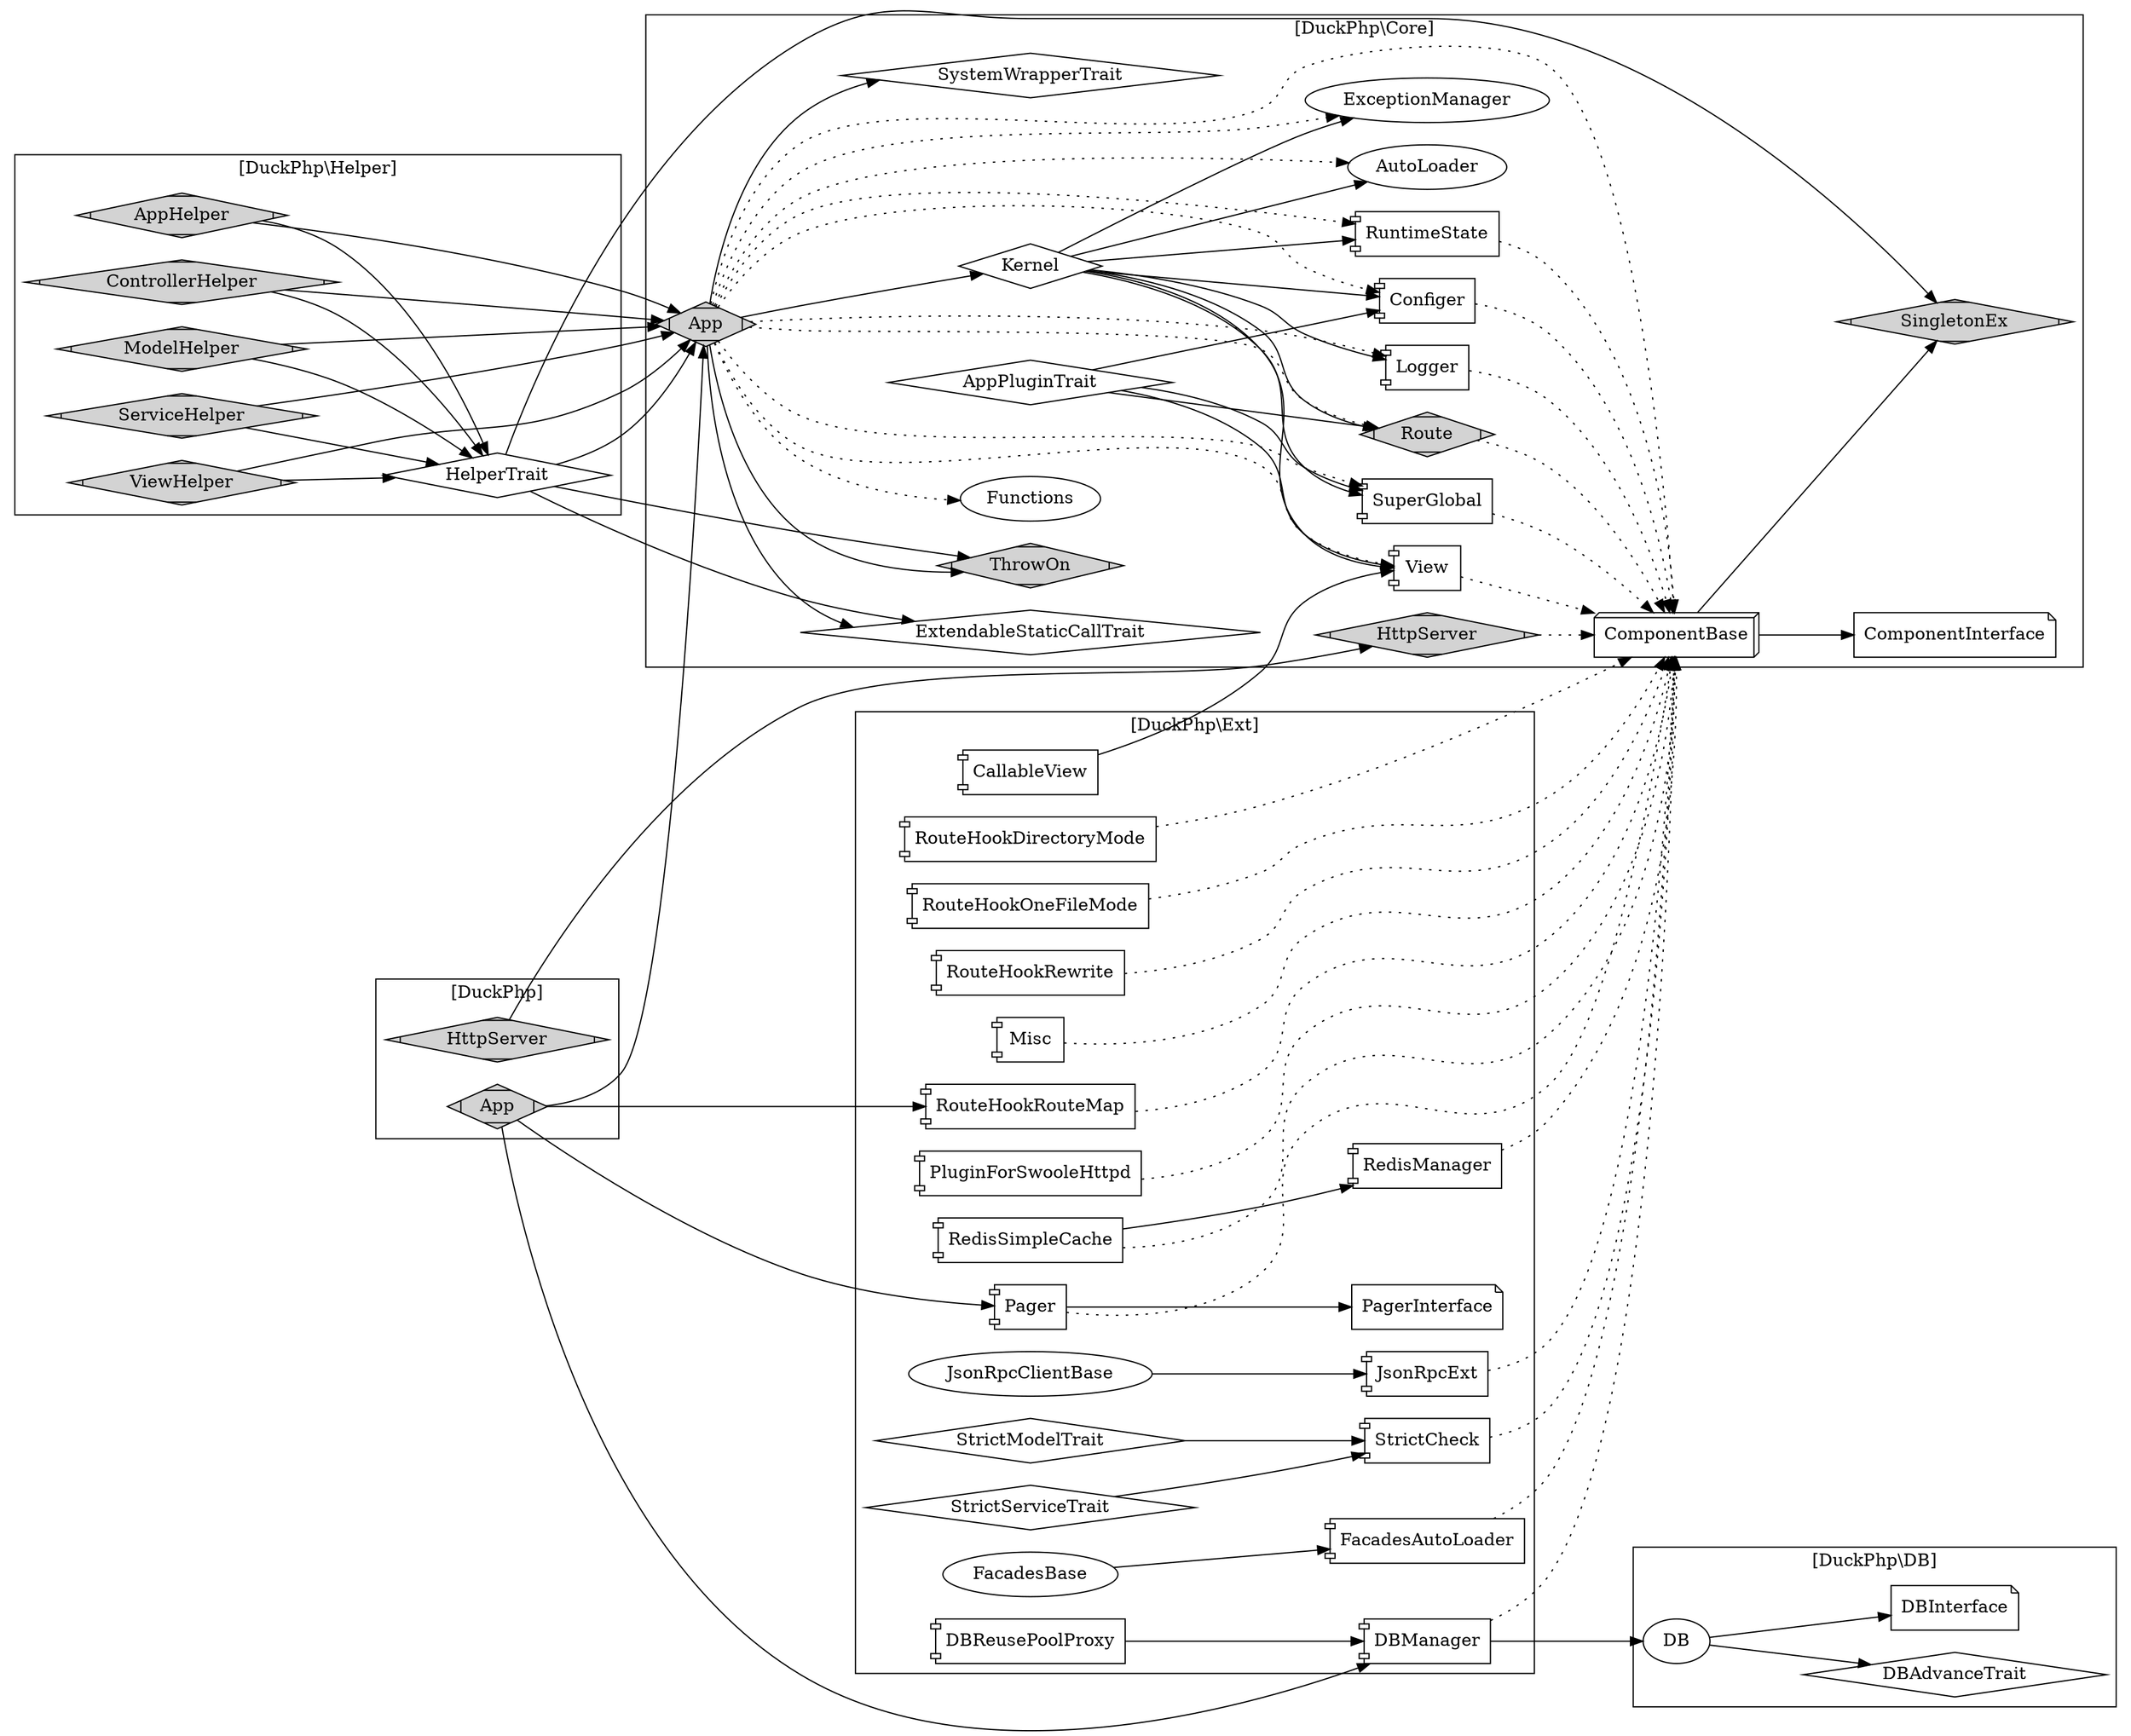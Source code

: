 digraph G{
/* This is a graphviz file */
graph [rankdir = "LR"];

subgraph cluster_Core {
    
    label = "[DuckPhp\\Core]";

    Core_AppPluginTrait [label="AppPluginTrait";shape=diamond];
    Core_App [label="App";shape=Mdiamond;style=filled]; 
    Core_Kernel [label="Kernel";shape="diamond"];
    Core_SingletonEx [label="SingletonEx";shape=Mdiamond;style=filled];
    Core_AutoLoader [label="AutoLoader"];
    Core_ExceptionManager [label="ExceptionManager"];
    Core_View [label="View";shape="component"];
    Core_Configer [label="Configer";shape="component"];
    Core_Logger [label="Logger";shape="component"];
    Core_Route [label="Route";shape=Mdiamond;style=filled];
    Core_RuntimeState [label="RuntimeState";shape="component"];
    Core_SystemWrapperTrait [label="SystemWrapperTrait";shape=diamond];
    
    Core_HttpServer [label="HttpServer";shape=Mdiamond;style=filled];
    Core_SuperGlobal [label="SuperGlobal";shape="component"];

    Core_ExtendableStaticCallTrait [label="ExtendableStaticCallTrait";shape=diamond];
    
    Core_ThrowOn [label="ThrowOn";shape=Mdiamond;style=filled];
    Core_ComponentInterface [label="ComponentInterface";shape=note];
    Core_ComponentBase [label="ComponentBase";shape=box3d];
    Core_Functions [label="Functions"];


    Core_Kernel -> Core_AutoLoader ;
    Core_Kernel -> Core_Configer;
    Core_Kernel -> Core_Logger;
    Core_Kernel -> Core_ExceptionManager;
    Core_Kernel -> Core_Route;
    Core_Kernel -> Core_RuntimeState;
    Core_Kernel -> Core_View;
    Core_Kernel -> Core_SuperGlobal;
    
    Core_App -> Core_Kernel;
    Core_App -> Core_ThrowOn;
    Core_App -> Core_ExtendableStaticCallTrait;
    Core_App -> Core_SystemWrapperTrait;
    
    Core_App -> Core_AutoLoader [style="dotted"];
    Core_App -> Core_Configer [style="dotted"];
    Core_App -> Core_Logger [style="dotted"];
    Core_App -> Core_ExceptionManager [style="dotted"];
    Core_App -> Core_Route [style="dotted"];
    Core_App -> Core_RuntimeState [style="dotted"];
    Core_App -> Core_View [style="dotted"];
    Core_App -> Core_SuperGlobal [style="dotted"];
    
    Core_App -> Core_Functions [style="dotted"];
    Core_App -> Core_ComponentBase [style="dotted"];


    Core_AppPluginTrait -> Core_Configer;
    Core_AppPluginTrait -> Core_View;
    Core_AppPluginTrait -> Core_Route;
    Core_AppPluginTrait -> Core_SuperGlobal;
    
    
    Core_Configer -> Core_ComponentBase [style="dotted"];
    Core_Route -> Core_ComponentBase [style="dotted"];
    Core_SuperGlobal -> Core_ComponentBase [style="dotted"];
    Core_RuntimeState -> Core_ComponentBase [style="dotted"];
    Core_View -> Core_ComponentBase [style="dotted"];
    Core_Logger -> Core_ComponentBase [style="dotted"];
    Core_HttpServer -> Core_ComponentBase [style="dotted"];

    
    Core_ComponentBase -> Core_ComponentInterface;
    Core_ComponentBase -> Core_SingletonEx;
    
    
}




subgraph cluster_Helper {
    
    label = "[DuckPhp\\Helper]";
    
    AppHelper [label="AppHelper";shape=Mdiamond;style=filled];
    ControllerHelper [label="ControllerHelper";shape=Mdiamond;style=filled];
    ModelHelper [label="ModelHelper";shape=Mdiamond;style=filled];
    ServiceHelper [label="ServiceHelper";shape=Mdiamond;style=filled];
    ViewHelper [label="ViewHelper";shape=Mdiamond;style=filled];
    HelperTrait [label="HelperTrait";shape=diamond];
    
    AppHelper -> Core_App; 
    ControllerHelper -> Core_App; 
    ModelHelper -> Core_App; 
    ServiceHelper -> Core_App; 
    ViewHelper -> Core_App; 
    HelperTrait -> Core_SingletonEx;
    HelperTrait -> Core_App;
    HelperTrait -> Core_ExtendableStaticCallTrait ;
    HelperTrait -> Core_ThrowOn;
    
    AppHelper -> HelperTrait; 
    ControllerHelper -> HelperTrait; 
    ModelHelper -> HelperTrait; 
    ServiceHelper -> HelperTrait; 
    ViewHelper -> HelperTrait; 

}




subgraph cluster_DB {
    
    label = "[DuckPhp\\DB]";

    DB_DB [label="DB"];
    DB_DBAdvanceTrait [label="DBAdvanceTrait";shape=diamond];
    DB_DBInterface [label="DBInterface";shape=note];
    
    DB_DB -> DB_DBAdvanceTrait;
    DB_DB -> DB_DBInterface;
}



subgraph cluster_Ext {
    
    label = "[DuckPhp\\Ext]";

    CallableView[shape="component"];
    DBManager[shape="component"];
    DBReusePoolProxy[shape="component"];
    FacadesAutoLoader[shape="component"];
    FacadesBase ;
    JsonRpcClientBase ;
    JsonRpcExt[shape="component"];
    Misc[shape="component"];
    Pager[shape="component"];
    PagerInterface [shape=note];
    PluginForSwooleHttpd[shape="component"];
    RedisManager[shape="component"];
    RedisSimpleCache[shape="component"];
    RouteHookDirectoryMode[shape="component"];
    RouteHookOneFileMode[shape="component"];
    RouteHookRewrite[shape="component"];
    RouteHookRouteMap[shape="component"];
    StrictCheck[shape="component"];
    StrictModelTrait [shape=diamond];
    StrictServiceTrait [shape=diamond];


    DBManager -> DB_DB;
    CallableView ->Core_View; 
    DBReusePoolProxy ->DBManager; 
    JsonRpcClientBase ->JsonRpcExt;
    FacadesBase -> FacadesAutoLoader;
    Pager -> PagerInterface; 
    RedisSimpleCache -> RedisManager;
    StrictModelTrait -> StrictCheck; 
    StrictServiceTrait -> StrictCheck; 
    
    FacadesAutoLoader -> Core_ComponentBase [style="dotted"];
    JsonRpcExt -> Core_ComponentBase [style="dotted"];
    Pager -> Core_ComponentBase [style="dotted"];
    Misc -> Core_ComponentBase [style="dotted"];
    RedisSimpleCache -> Core_ComponentBase [style="dotted"];
    RedisManager -> Core_ComponentBase [style="dotted"];
    PluginForSwooleHttpd -> Core_ComponentBase [style="dotted"];
    StrictCheck -> Core_ComponentBase [style="dotted"];
    RouteHookDirectoryMode -> Core_ComponentBase [style="dotted"];
    RouteHookOneFileMode -> Core_ComponentBase [style="dotted"];
    RouteHookRewrite -> Core_ComponentBase [style="dotted"];
    RouteHookRouteMap -> Core_ComponentBase [style="dotted"];
    DBManager -> Core_ComponentBase [style="dotted"];
}


subgraph cluster_DuckPhp {
    
    label = "[DuckPhp]";
    node [style=filled];

    HttpServer -> Core_HttpServer;
    App -> Core_App;

    App -> RouteHookRouteMap;
    App -> Pager;
    App -> DBManager;

    App [shape=Mdiamond];
    HttpServer [shape=Mdiamond;style=filled];

}

}
